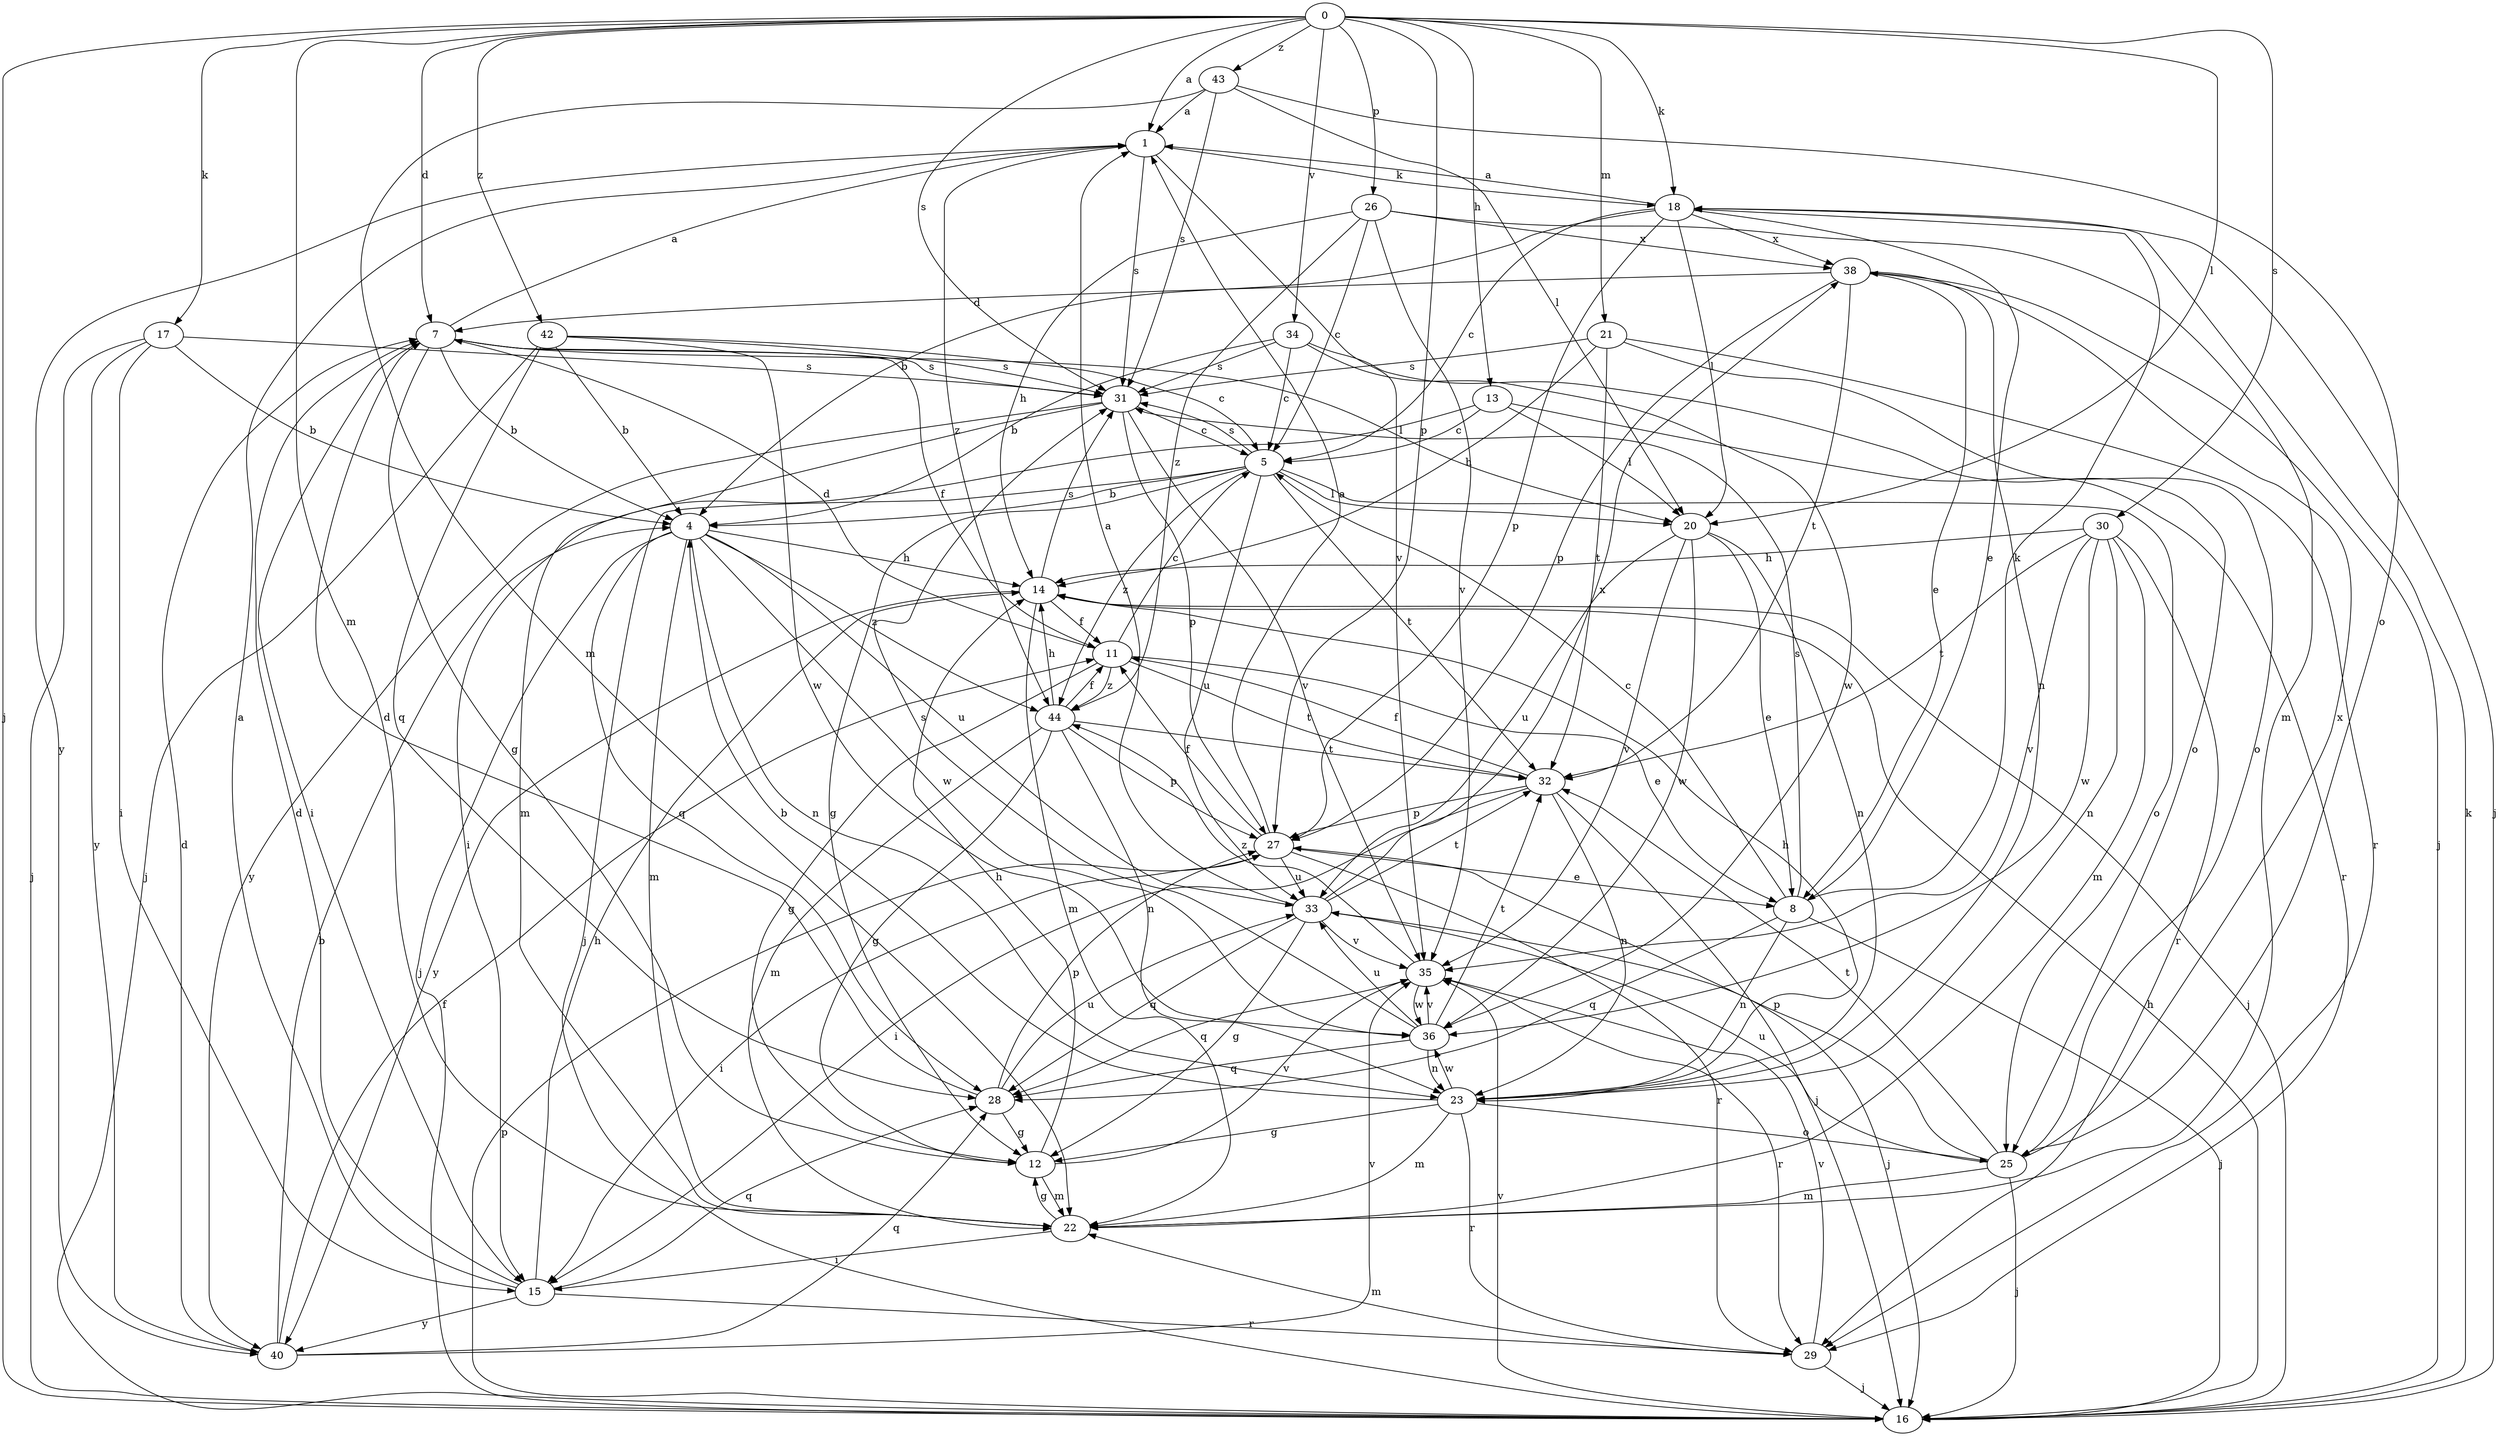 strict digraph  {
0;
1;
4;
5;
7;
8;
11;
12;
13;
14;
15;
16;
17;
18;
20;
21;
22;
23;
25;
26;
27;
28;
29;
30;
31;
32;
33;
34;
35;
36;
38;
40;
42;
43;
44;
0 -> 1  [label=a];
0 -> 7  [label=d];
0 -> 13  [label=h];
0 -> 16  [label=j];
0 -> 17  [label=k];
0 -> 18  [label=k];
0 -> 20  [label=l];
0 -> 21  [label=m];
0 -> 22  [label=m];
0 -> 26  [label=p];
0 -> 27  [label=p];
0 -> 30  [label=s];
0 -> 31  [label=s];
0 -> 34  [label=v];
0 -> 42  [label=z];
0 -> 43  [label=z];
1 -> 18  [label=k];
1 -> 31  [label=s];
1 -> 35  [label=v];
1 -> 40  [label=y];
1 -> 44  [label=z];
4 -> 14  [label=h];
4 -> 16  [label=j];
4 -> 22  [label=m];
4 -> 23  [label=n];
4 -> 28  [label=q];
4 -> 33  [label=u];
4 -> 36  [label=w];
4 -> 44  [label=z];
5 -> 4  [label=b];
5 -> 12  [label=g];
5 -> 16  [label=j];
5 -> 20  [label=l];
5 -> 25  [label=o];
5 -> 31  [label=s];
5 -> 32  [label=t];
5 -> 33  [label=u];
5 -> 44  [label=z];
7 -> 1  [label=a];
7 -> 4  [label=b];
7 -> 11  [label=f];
7 -> 12  [label=g];
7 -> 15  [label=i];
7 -> 20  [label=l];
7 -> 31  [label=s];
8 -> 5  [label=c];
8 -> 16  [label=j];
8 -> 18  [label=k];
8 -> 23  [label=n];
8 -> 28  [label=q];
8 -> 31  [label=s];
11 -> 5  [label=c];
11 -> 7  [label=d];
11 -> 8  [label=e];
11 -> 12  [label=g];
11 -> 32  [label=t];
11 -> 44  [label=z];
12 -> 14  [label=h];
12 -> 22  [label=m];
12 -> 35  [label=v];
13 -> 5  [label=c];
13 -> 15  [label=i];
13 -> 20  [label=l];
13 -> 29  [label=r];
14 -> 11  [label=f];
14 -> 16  [label=j];
14 -> 22  [label=m];
14 -> 31  [label=s];
14 -> 40  [label=y];
15 -> 1  [label=a];
15 -> 7  [label=d];
15 -> 14  [label=h];
15 -> 28  [label=q];
15 -> 29  [label=r];
15 -> 40  [label=y];
16 -> 14  [label=h];
16 -> 18  [label=k];
16 -> 27  [label=p];
16 -> 35  [label=v];
17 -> 4  [label=b];
17 -> 15  [label=i];
17 -> 16  [label=j];
17 -> 31  [label=s];
17 -> 40  [label=y];
18 -> 1  [label=a];
18 -> 4  [label=b];
18 -> 5  [label=c];
18 -> 8  [label=e];
18 -> 16  [label=j];
18 -> 20  [label=l];
18 -> 27  [label=p];
18 -> 38  [label=x];
20 -> 8  [label=e];
20 -> 23  [label=n];
20 -> 33  [label=u];
20 -> 35  [label=v];
20 -> 36  [label=w];
21 -> 14  [label=h];
21 -> 25  [label=o];
21 -> 29  [label=r];
21 -> 31  [label=s];
21 -> 32  [label=t];
22 -> 12  [label=g];
22 -> 15  [label=i];
23 -> 4  [label=b];
23 -> 12  [label=g];
23 -> 14  [label=h];
23 -> 22  [label=m];
23 -> 25  [label=o];
23 -> 29  [label=r];
23 -> 36  [label=w];
25 -> 16  [label=j];
25 -> 22  [label=m];
25 -> 27  [label=p];
25 -> 32  [label=t];
25 -> 33  [label=u];
25 -> 38  [label=x];
26 -> 5  [label=c];
26 -> 14  [label=h];
26 -> 22  [label=m];
26 -> 35  [label=v];
26 -> 38  [label=x];
26 -> 44  [label=z];
27 -> 1  [label=a];
27 -> 8  [label=e];
27 -> 11  [label=f];
27 -> 15  [label=i];
27 -> 29  [label=r];
27 -> 33  [label=u];
28 -> 7  [label=d];
28 -> 12  [label=g];
28 -> 27  [label=p];
28 -> 33  [label=u];
29 -> 16  [label=j];
29 -> 22  [label=m];
29 -> 35  [label=v];
30 -> 14  [label=h];
30 -> 22  [label=m];
30 -> 23  [label=n];
30 -> 29  [label=r];
30 -> 32  [label=t];
30 -> 35  [label=v];
30 -> 36  [label=w];
31 -> 5  [label=c];
31 -> 22  [label=m];
31 -> 27  [label=p];
31 -> 35  [label=v];
31 -> 40  [label=y];
32 -> 11  [label=f];
32 -> 15  [label=i];
32 -> 16  [label=j];
32 -> 23  [label=n];
32 -> 27  [label=p];
33 -> 1  [label=a];
33 -> 12  [label=g];
33 -> 16  [label=j];
33 -> 28  [label=q];
33 -> 32  [label=t];
33 -> 35  [label=v];
33 -> 38  [label=x];
34 -> 4  [label=b];
34 -> 5  [label=c];
34 -> 25  [label=o];
34 -> 31  [label=s];
34 -> 36  [label=w];
35 -> 28  [label=q];
35 -> 29  [label=r];
35 -> 36  [label=w];
35 -> 44  [label=z];
36 -> 23  [label=n];
36 -> 28  [label=q];
36 -> 31  [label=s];
36 -> 32  [label=t];
36 -> 33  [label=u];
36 -> 35  [label=v];
38 -> 7  [label=d];
38 -> 8  [label=e];
38 -> 16  [label=j];
38 -> 23  [label=n];
38 -> 27  [label=p];
38 -> 32  [label=t];
40 -> 4  [label=b];
40 -> 7  [label=d];
40 -> 11  [label=f];
40 -> 28  [label=q];
40 -> 35  [label=v];
42 -> 4  [label=b];
42 -> 5  [label=c];
42 -> 16  [label=j];
42 -> 28  [label=q];
42 -> 31  [label=s];
42 -> 36  [label=w];
43 -> 1  [label=a];
43 -> 20  [label=l];
43 -> 22  [label=m];
43 -> 25  [label=o];
43 -> 31  [label=s];
44 -> 11  [label=f];
44 -> 12  [label=g];
44 -> 14  [label=h];
44 -> 22  [label=m];
44 -> 23  [label=n];
44 -> 27  [label=p];
44 -> 32  [label=t];
}
